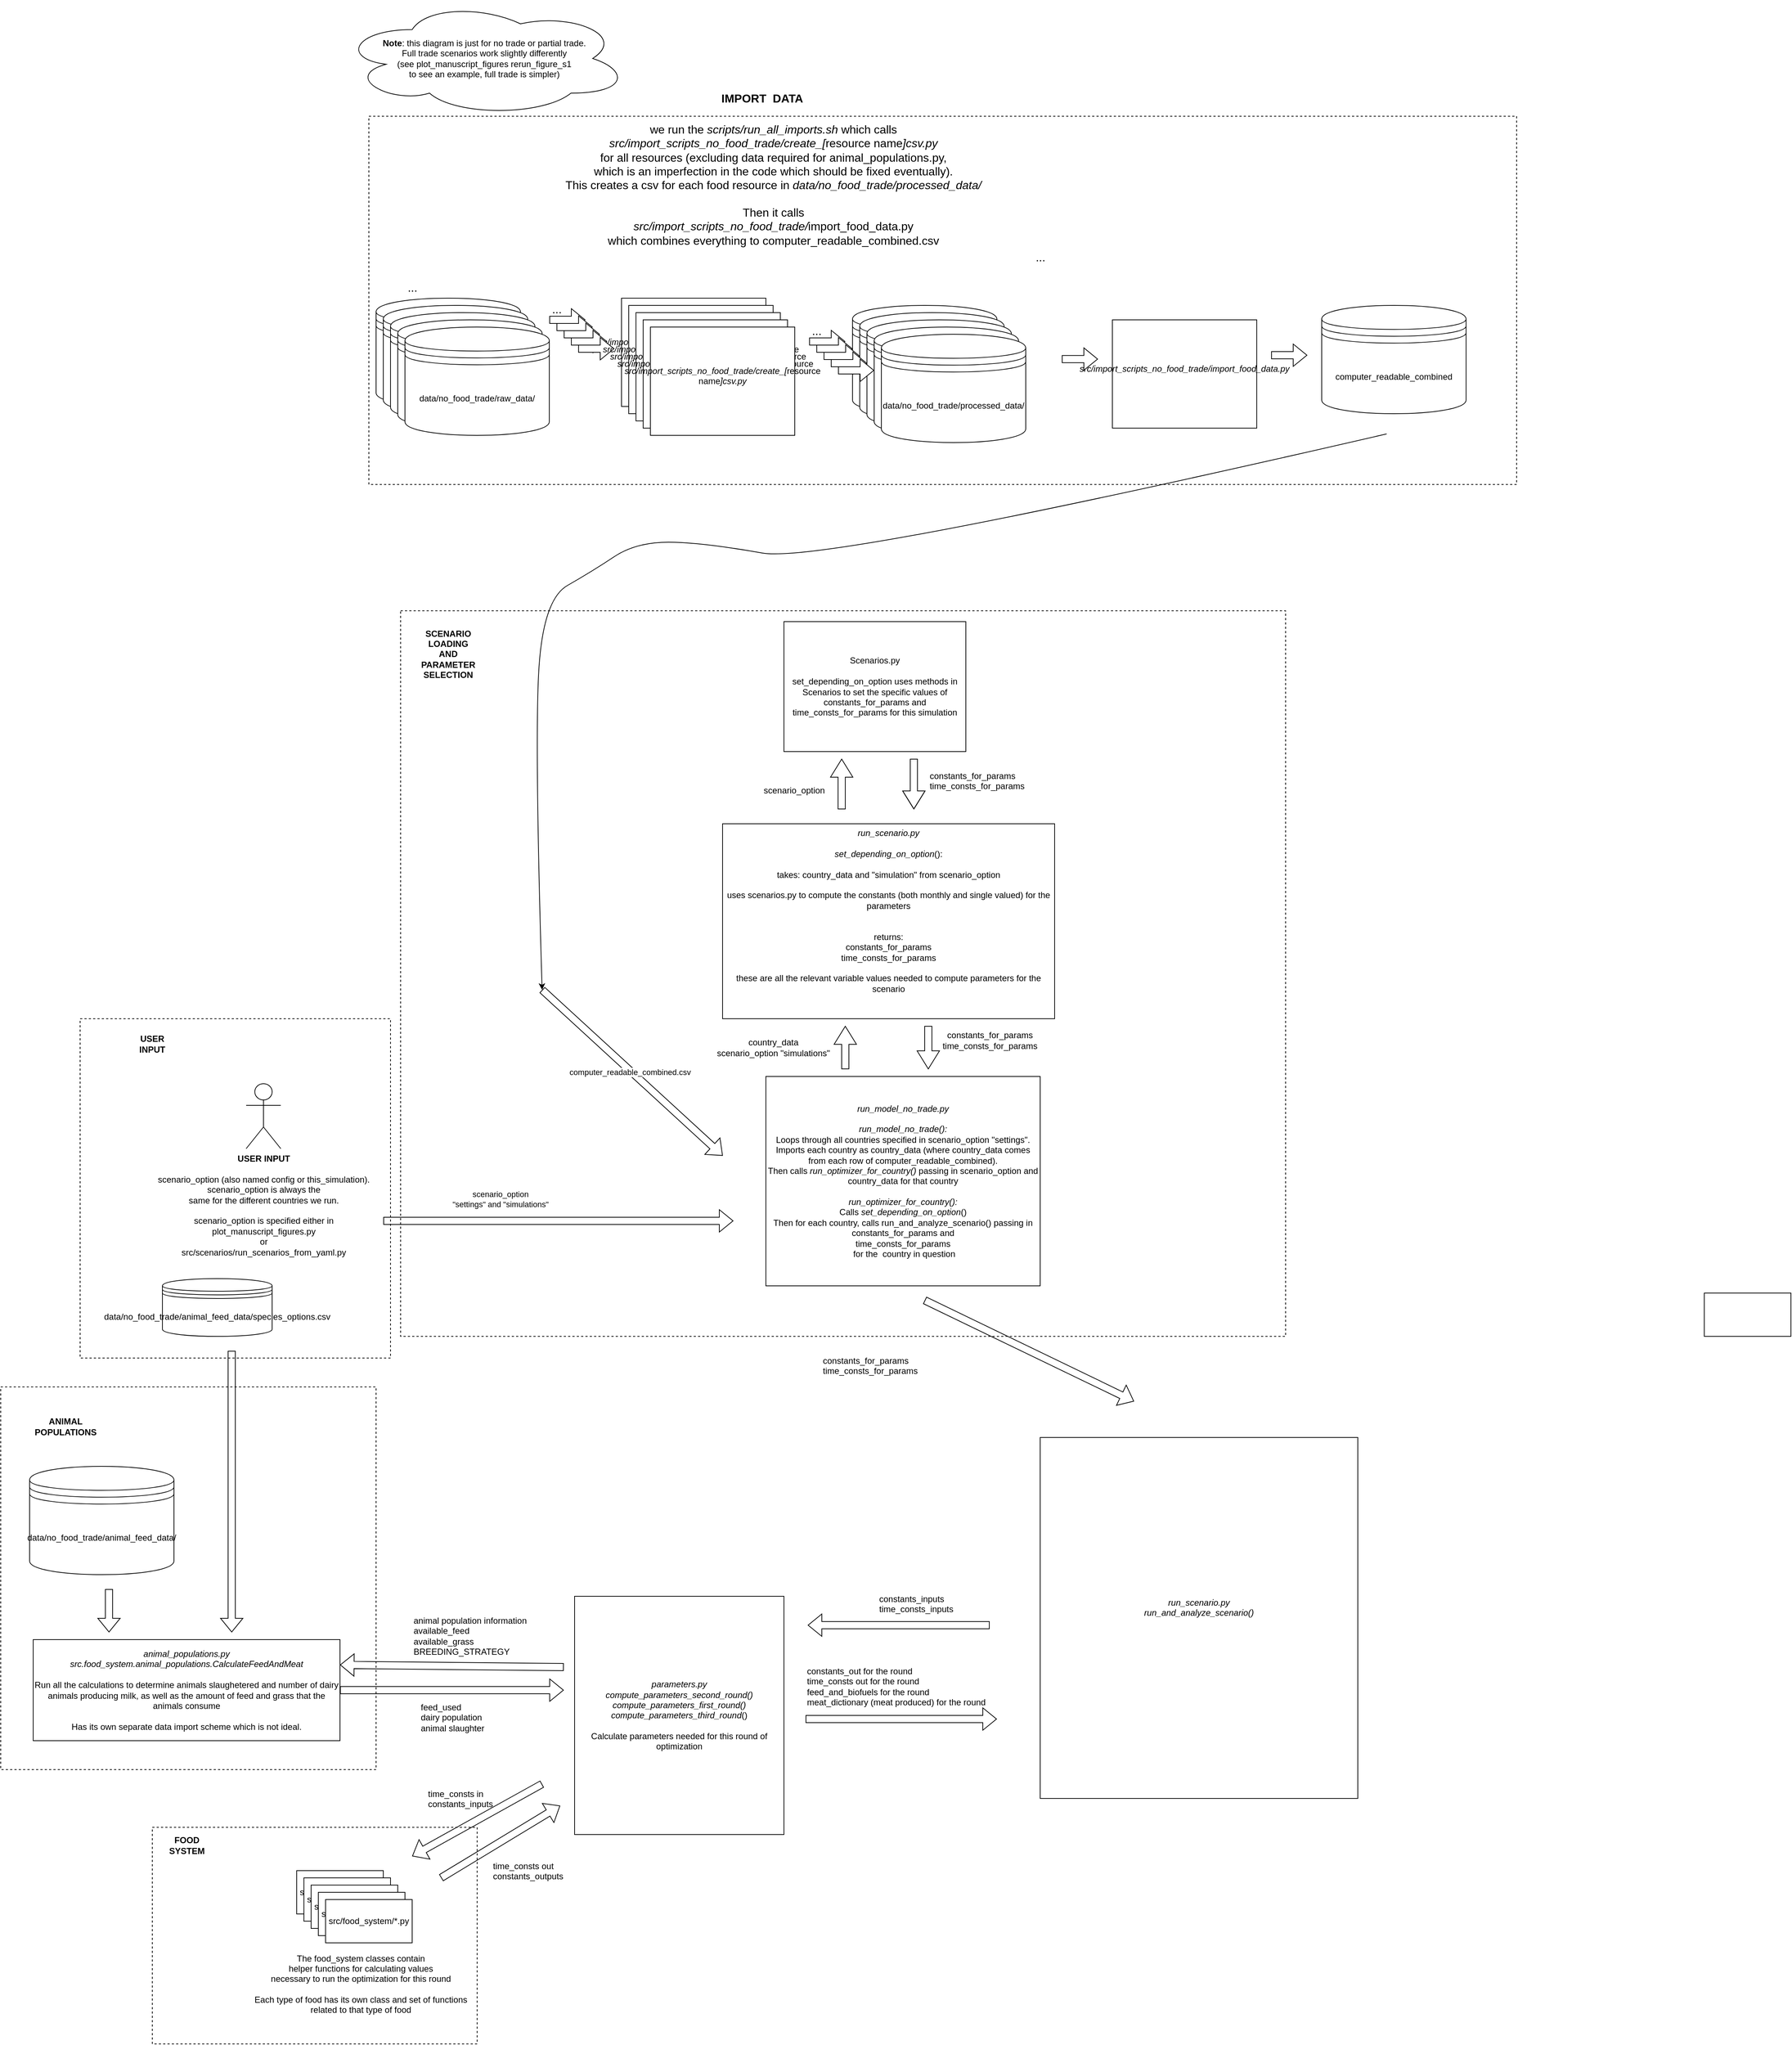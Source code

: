 <mxfile version="24.1.0" type="github">
  <diagram name="Page-1" id="vb958Nm0k1HjrjN-Do-v">
    <mxGraphModel dx="4261" dy="3985" grid="1" gridSize="10" guides="1" tooltips="1" connect="1" arrows="1" fold="1" page="1" pageScale="1" pageWidth="1654" pageHeight="2336" math="0" shadow="0">
      <root>
        <mxCell id="0" />
        <mxCell id="1" parent="0" />
        <mxCell id="Nyg9t3aIWLBTnF1s83V8-12" value="" style="rounded=0;whiteSpace=wrap;html=1;fillColor=none;dashed=1;" vertex="1" parent="1">
          <mxGeometry x="-280" y="870" width="450" height="300" as="geometry" />
        </mxCell>
        <mxCell id="GCf3FXKfKVam4WNOABnw-21" value="" style="rounded=0;whiteSpace=wrap;html=1;fillColor=none;dashed=1;" parent="1" vertex="1">
          <mxGeometry x="-490" y="260" width="520" height="530" as="geometry" />
        </mxCell>
        <mxCell id="GCf3FXKfKVam4WNOABnw-6" value="" style="rounded=0;whiteSpace=wrap;html=1;fillColor=none;dashed=1;" parent="1" vertex="1">
          <mxGeometry x="20" y="-1500" width="1590" height="510" as="geometry" />
        </mxCell>
        <mxCell id="GCf3FXKfKVam4WNOABnw-7" value="" style="rounded=0;whiteSpace=wrap;html=1;fillColor=none;dashed=1;" parent="1" vertex="1">
          <mxGeometry x="64" y="-815" width="1226" height="1005" as="geometry" />
        </mxCell>
        <mxCell id="RVlSqpslpW0tmy56jza0-9" value="&lt;b&gt;USER INPUT&lt;/b&gt;&lt;br&gt;&lt;br&gt;&lt;div&gt;scenario_option (also named config or this_simulation).&lt;/div&gt;&lt;div&gt;scenario_option is always the &lt;br&gt;&lt;/div&gt;&lt;div&gt;same for the different countries we run.&lt;/div&gt;&lt;div&gt;&lt;br&gt;&lt;/div&gt;&lt;div&gt;scenario_option is specified either in&lt;br&gt;&lt;/div&gt;&lt;div&gt;plot_manuscript_figures.py&lt;/div&gt;&lt;div&gt; or &lt;br&gt;&lt;/div&gt;&lt;div&gt;src/scenarios/run_scenarios_from_yaml.py&lt;br&gt;&lt;/div&gt;" style="shape=umlActor;verticalLabelPosition=bottom;verticalAlign=top;html=1;outlineConnect=0;" parent="1" vertex="1">
          <mxGeometry x="-150" y="-160" width="48" height="90" as="geometry" />
        </mxCell>
        <mxCell id="RVlSqpslpW0tmy56jza0-10" value="scenario_option&lt;br&gt;&lt;div&gt;&quot;settings&quot; and &quot;simulations&quot;&lt;br&gt;&lt;/div&gt;" style="shape=flexArrow;endArrow=classic;html=1;rounded=0;" parent="1" edge="1">
          <mxGeometry x="-0.333" y="30" width="50" height="50" relative="1" as="geometry">
            <mxPoint x="40" y="30" as="sourcePoint" />
            <mxPoint x="525" y="30" as="targetPoint" />
            <mxPoint as="offset" />
          </mxGeometry>
        </mxCell>
        <mxCell id="tfmpyOpyPmMC_fq-cLrZ-1" value="" style="shape=flexArrow;endArrow=classic;html=1;rounded=0;" parent="1" edge="1">
          <mxGeometry width="50" height="50" relative="1" as="geometry">
            <mxPoint x="790" y="140" as="sourcePoint" />
            <mxPoint x="1080" y="280" as="targetPoint" />
          </mxGeometry>
        </mxCell>
        <mxCell id="tfmpyOpyPmMC_fq-cLrZ-2" value="&lt;div&gt;&lt;i&gt;run_model_no_trade.py&lt;br&gt;&lt;/i&gt;&lt;/div&gt;&lt;div&gt;&lt;i&gt;&lt;br&gt;&lt;/i&gt;&lt;/div&gt;&lt;div&gt;&lt;i&gt;run_model_no_trade():&lt;/i&gt;&lt;br&gt;&lt;/div&gt;&lt;div&gt;Loops through all countries specified in scenario_option &quot;settings&quot;.&lt;/div&gt;&lt;div&gt;&lt;div&gt;Imports each country as country_data (where country_data comes from each row of computer_readable_combined).&lt;/div&gt;&lt;/div&gt;&lt;div&gt;Then calls&lt;i&gt; &lt;/i&gt;&lt;i&gt;run_optimizer_for_country() &lt;/i&gt;passing in scenario_option and country_data for that country&lt;i&gt;&lt;br&gt;&lt;/i&gt;&lt;/div&gt;&lt;div&gt;&lt;br&gt;&lt;div&gt;&lt;i&gt;run_optimizer_for_country():&lt;/i&gt;&lt;/div&gt;&lt;/div&gt;&lt;div&gt;Calls &lt;i&gt;set_depending_on_option&lt;/i&gt;()&lt;/div&gt;&lt;div&gt;Then for each country, calls run_and_analyze_scenario() passing in &lt;br&gt;&lt;div&gt;constants_for_params and&lt;br&gt;&lt;/div&gt;time_consts_for_params&lt;/div&gt;&amp;nbsp;for the&amp;nbsp; country in question" style="rounded=0;whiteSpace=wrap;html=1;" parent="1" vertex="1">
          <mxGeometry x="570" y="-170" width="380" height="290" as="geometry" />
        </mxCell>
        <mxCell id="tfmpyOpyPmMC_fq-cLrZ-4" value="&lt;div&gt;&lt;b&gt;Note&lt;/b&gt;: this diagram is just for no trade or partial trade. &lt;br&gt;&lt;/div&gt;&lt;div&gt;Full trade scenarios work slightly differently &lt;br&gt;&lt;/div&gt;&lt;div&gt;(see plot_manuscript_figures rerun_figure_s1 &lt;br&gt;&lt;/div&gt;&lt;div&gt;to see an example, full trade is simpler)&lt;/div&gt;" style="ellipse;shape=cloud;whiteSpace=wrap;html=1;" parent="1" vertex="1">
          <mxGeometry x="-20" y="-1660" width="400" height="160" as="geometry" />
        </mxCell>
        <mxCell id="tfmpyOpyPmMC_fq-cLrZ-7" value="&lt;div&gt;Scenarios.py&lt;/div&gt;&lt;div&gt;&lt;br&gt;&lt;/div&gt;&lt;div&gt;set_depending_on_option uses methods in Scenarios to set the specific values of constants_for_params and&lt;br&gt;time_consts_for_params for this simulation&lt;/div&gt;" style="rounded=0;whiteSpace=wrap;html=1;" parent="1" vertex="1">
          <mxGeometry x="595" y="-800" width="252" height="180" as="geometry" />
        </mxCell>
        <UserObject label="&lt;div&gt;&lt;i&gt;run_scenario.py&lt;/i&gt;&lt;br&gt;&lt;/div&gt;&lt;div&gt;&lt;br&gt;&lt;/div&gt;&lt;div&gt;&lt;i&gt;set_depending_on_option&lt;/i&gt;():&lt;/div&gt;&lt;div&gt;&lt;br&gt;&lt;/div&gt;takes: country_data and &quot;simulation&quot; from scenario_option&lt;br&gt;&lt;br&gt;uses scenarios.py to compute the constants (both monthly and single valued) for the parameters&lt;br&gt;&lt;br&gt;&lt;br&gt;&lt;div&gt;returns:&lt;/div&gt;&lt;div&gt;constants_for_params&lt;/div&gt;time_consts_for_params&lt;br&gt;&lt;br&gt;these are all the relevant variable values needed to compute parameters for the scenario&lt;div&gt;&lt;br&gt;&lt;/div&gt;&lt;div&gt;&lt;br&gt;&lt;/div&gt;" link="set_depending_on_option&lt;br&gt;takes: country_data and scenario_option&lt;br&gt;&lt;br&gt;uses scenarios.py to compute the constants (both monthly and single valued) for the parameters&lt;br&gt;&lt;br&gt;&lt;br&gt;returns:constants_for_params&lt;br&gt;time_consts_for_params&lt;br&gt;&lt;br&gt;these are all the relevant variable values for the scenario&lt;div&gt;&lt;br&gt;&lt;/div&gt;&lt;div&gt;&lt;br&gt;&lt;/div&gt;" id="tfmpyOpyPmMC_fq-cLrZ-9">
          <mxCell style="rounded=0;whiteSpace=wrap;html=1;" parent="1" vertex="1">
            <mxGeometry x="510" y="-520" width="460" height="270" as="geometry" />
          </mxCell>
        </UserObject>
        <mxCell id="tfmpyOpyPmMC_fq-cLrZ-12" value="" style="shape=flexArrow;endArrow=classic;html=1;rounded=0;fontSize=12;startSize=8;endSize=8;curved=1;" parent="1" edge="1">
          <mxGeometry width="50" height="50" relative="1" as="geometry">
            <mxPoint x="675" y="-540" as="sourcePoint" />
            <mxPoint x="675" y="-610" as="targetPoint" />
          </mxGeometry>
        </mxCell>
        <mxCell id="tfmpyOpyPmMC_fq-cLrZ-13" value="" style="shape=flexArrow;endArrow=classic;html=1;rounded=0;fontSize=12;startSize=8;endSize=8;curved=1;" parent="1" edge="1">
          <mxGeometry width="50" height="50" relative="1" as="geometry">
            <mxPoint x="775" y="-610" as="sourcePoint" />
            <mxPoint x="775" y="-540" as="targetPoint" />
            <Array as="points">
              <mxPoint x="775" y="-570" />
            </Array>
          </mxGeometry>
        </mxCell>
        <mxCell id="tfmpyOpyPmMC_fq-cLrZ-14" value="scenario_option" style="text;whiteSpace=wrap;html=1;" parent="1" vertex="1">
          <mxGeometry x="565" y="-580" width="120" height="40" as="geometry" />
        </mxCell>
        <mxCell id="tfmpyOpyPmMC_fq-cLrZ-15" value="&lt;div&gt;constants_for_params&lt;/div&gt;time_consts_for_params" style="text;whiteSpace=wrap;html=1;" parent="1" vertex="1">
          <mxGeometry x="795" y="-600" width="160" height="50" as="geometry" />
        </mxCell>
        <mxCell id="tfmpyOpyPmMC_fq-cLrZ-16" value="&lt;div&gt;country_data&lt;/div&gt;&lt;div&gt;scenario_option &quot;simulations&quot;&lt;br&gt;&lt;/div&gt;" style="shape=flexArrow;endArrow=classic;html=1;rounded=0;fontSize=12;startSize=8;endSize=8;curved=1;" parent="1" edge="1">
          <mxGeometry y="100" width="50" height="50" relative="1" as="geometry">
            <mxPoint x="680" y="-180" as="sourcePoint" />
            <mxPoint x="680" y="-240" as="targetPoint" />
            <mxPoint as="offset" />
          </mxGeometry>
        </mxCell>
        <mxCell id="tfmpyOpyPmMC_fq-cLrZ-17" value="&lt;div&gt;constants_for_params&lt;/div&gt;time_consts_for_params" style="shape=flexArrow;endArrow=classic;html=1;rounded=0;fontSize=12;startSize=8;endSize=8;curved=1;" parent="1" edge="1">
          <mxGeometry x="-0.333" y="85" width="50" height="50" relative="1" as="geometry">
            <mxPoint x="795" y="-240" as="sourcePoint" />
            <mxPoint x="795" y="-180" as="targetPoint" />
            <mxPoint as="offset" />
          </mxGeometry>
        </mxCell>
        <mxCell id="tfmpyOpyPmMC_fq-cLrZ-22" value="&lt;div&gt;&lt;div&gt; &lt;i&gt;src/import_scripts_no_food_trade/&lt;/i&gt;&lt;i&gt;create_[&lt;/i&gt;resource name&lt;i&gt;]csv.py&lt;/i&gt;&lt;/div&gt;&lt;/div&gt;&lt;div&gt;&lt;br&gt;&lt;/div&gt;" style="rounded=0;whiteSpace=wrap;html=1;" parent="1" vertex="1">
          <mxGeometry x="370" y="-1248" width="200" height="150" as="geometry" />
        </mxCell>
        <mxCell id="tfmpyOpyPmMC_fq-cLrZ-23" value="computer_readable_combined" style="shape=datastore;whiteSpace=wrap;html=1;" parent="1" vertex="1">
          <mxGeometry x="1340" y="-1238" width="200" height="150" as="geometry" />
        </mxCell>
        <mxCell id="tfmpyOpyPmMC_fq-cLrZ-24" value="data/no_food_trade/raw_data/" style="shape=datastore;whiteSpace=wrap;html=1;" parent="1" vertex="1">
          <mxGeometry x="30" y="-1248" width="200" height="150" as="geometry" />
        </mxCell>
        <mxCell id="tfmpyOpyPmMC_fq-cLrZ-27" value="IMPORT&amp;nbsp; DATA" style="text;html=1;align=center;verticalAlign=middle;whiteSpace=wrap;rounded=0;fontSize=16;fontStyle=1" parent="1" vertex="1">
          <mxGeometry x="420" y="-1540" width="290" height="30" as="geometry" />
        </mxCell>
        <mxCell id="tfmpyOpyPmMC_fq-cLrZ-28" value="&lt;div&gt;we run the &lt;i&gt;scripts/run_all_imports.sh&lt;/i&gt; which calls&lt;/div&gt;&lt;div&gt; &lt;i&gt;src/import_scripts_no_food_trade/&lt;/i&gt;&lt;i&gt;create_[&lt;/i&gt;resource name&lt;i&gt;]csv.py&lt;/i&gt;&lt;/div&gt;&lt;div&gt;for all resources (excluding data required for animal_populations.py,&lt;/div&gt;&lt;div&gt; which is an imperfection in the code which should be fixed eventually).&lt;/div&gt;&lt;div&gt;This creates a csv for each food resource in &lt;i&gt;data/no_food_trade/processed_data/&lt;/i&gt;&lt;br&gt;&lt;/div&gt;&lt;br&gt;Then it calls &lt;div&gt; &lt;i&gt;src/import_scripts_no_food_trade/&lt;/i&gt;import_food_data.py&lt;/div&gt;&lt;div&gt;which combines everything to computer_readable_combined.csv&lt;br&gt;&lt;/div&gt;" style="text;html=1;align=center;verticalAlign=middle;resizable=0;points=[];autosize=1;strokeColor=none;fillColor=none;fontSize=16;" parent="1" vertex="1">
          <mxGeometry x="280" y="-1500" width="600" height="190" as="geometry" />
        </mxCell>
        <mxCell id="tfmpyOpyPmMC_fq-cLrZ-29" value="data/no_food_trade/raw_data/" style="shape=datastore;whiteSpace=wrap;html=1;" parent="1" vertex="1">
          <mxGeometry x="40" y="-1238" width="200" height="150" as="geometry" />
        </mxCell>
        <mxCell id="tfmpyOpyPmMC_fq-cLrZ-30" value="data/no_food_trade/raw_data/" style="shape=datastore;whiteSpace=wrap;html=1;" parent="1" vertex="1">
          <mxGeometry x="50" y="-1228" width="200" height="150" as="geometry" />
        </mxCell>
        <mxCell id="tfmpyOpyPmMC_fq-cLrZ-31" value="data/no_food_trade/raw_data/" style="shape=datastore;whiteSpace=wrap;html=1;" parent="1" vertex="1">
          <mxGeometry x="60" y="-1218" width="200" height="150" as="geometry" />
        </mxCell>
        <mxCell id="tfmpyOpyPmMC_fq-cLrZ-32" value="data/no_food_trade/raw_data/" style="shape=datastore;whiteSpace=wrap;html=1;" parent="1" vertex="1">
          <mxGeometry x="70" y="-1208" width="200" height="150" as="geometry" />
        </mxCell>
        <mxCell id="tfmpyOpyPmMC_fq-cLrZ-37" value="" style="shape=flexArrow;endArrow=classic;html=1;rounded=0;fillColor=default;" parent="1" edge="1">
          <mxGeometry width="50" height="50" relative="1" as="geometry">
            <mxPoint x="270" y="-1218" as="sourcePoint" />
            <mxPoint x="320" y="-1218" as="targetPoint" />
          </mxGeometry>
        </mxCell>
        <mxCell id="tfmpyOpyPmMC_fq-cLrZ-39" value="" style="shape=flexArrow;endArrow=classic;html=1;rounded=0;fillColor=default;" parent="1" edge="1">
          <mxGeometry width="50" height="50" relative="1" as="geometry">
            <mxPoint x="280" y="-1208" as="sourcePoint" />
            <mxPoint x="330" y="-1208" as="targetPoint" />
          </mxGeometry>
        </mxCell>
        <mxCell id="tfmpyOpyPmMC_fq-cLrZ-40" value="" style="shape=flexArrow;endArrow=classic;html=1;rounded=0;fillColor=default;" parent="1" edge="1">
          <mxGeometry width="50" height="50" relative="1" as="geometry">
            <mxPoint x="290" y="-1198" as="sourcePoint" />
            <mxPoint x="340" y="-1198" as="targetPoint" />
          </mxGeometry>
        </mxCell>
        <mxCell id="tfmpyOpyPmMC_fq-cLrZ-41" value="" style="shape=flexArrow;endArrow=classic;html=1;rounded=0;fillColor=default;" parent="1" edge="1">
          <mxGeometry width="50" height="50" relative="1" as="geometry">
            <mxPoint x="300" y="-1188" as="sourcePoint" />
            <mxPoint x="350" y="-1188" as="targetPoint" />
          </mxGeometry>
        </mxCell>
        <mxCell id="tfmpyOpyPmMC_fq-cLrZ-42" value="" style="shape=flexArrow;endArrow=classic;html=1;rounded=0;fillColor=default;" parent="1" edge="1">
          <mxGeometry width="50" height="50" relative="1" as="geometry">
            <mxPoint x="310" y="-1178" as="sourcePoint" />
            <mxPoint x="360" y="-1178" as="targetPoint" />
          </mxGeometry>
        </mxCell>
        <mxCell id="tfmpyOpyPmMC_fq-cLrZ-43" value="..." style="text;html=1;align=center;verticalAlign=middle;resizable=0;points=[];autosize=1;strokeColor=none;fillColor=none;fontSize=16;" parent="1" vertex="1">
          <mxGeometry x="60" y="-1278" width="40" height="30" as="geometry" />
        </mxCell>
        <mxCell id="tfmpyOpyPmMC_fq-cLrZ-44" value="..." style="text;html=1;align=center;verticalAlign=middle;resizable=0;points=[];autosize=1;strokeColor=none;fillColor=none;fontSize=16;" parent="1" vertex="1">
          <mxGeometry x="260" y="-1248" width="40" height="30" as="geometry" />
        </mxCell>
        <mxCell id="tfmpyOpyPmMC_fq-cLrZ-45" value="data/no_food_trade/raw_data/" style="shape=datastore;whiteSpace=wrap;html=1;" parent="1" vertex="1">
          <mxGeometry x="690" y="-1238" width="200" height="150" as="geometry" />
        </mxCell>
        <mxCell id="tfmpyOpyPmMC_fq-cLrZ-46" value="data/no_food_trade/raw_data/" style="shape=datastore;whiteSpace=wrap;html=1;" parent="1" vertex="1">
          <mxGeometry x="700" y="-1228" width="200" height="150" as="geometry" />
        </mxCell>
        <mxCell id="tfmpyOpyPmMC_fq-cLrZ-47" value="data/no_food_trade/raw_data/" style="shape=datastore;whiteSpace=wrap;html=1;" parent="1" vertex="1">
          <mxGeometry x="710" y="-1218" width="200" height="150" as="geometry" />
        </mxCell>
        <mxCell id="tfmpyOpyPmMC_fq-cLrZ-48" value="data/no_food_trade/raw_data/" style="shape=datastore;whiteSpace=wrap;html=1;" parent="1" vertex="1">
          <mxGeometry x="720" y="-1208" width="200" height="150" as="geometry" />
        </mxCell>
        <mxCell id="tfmpyOpyPmMC_fq-cLrZ-49" value="data/no_food_trade/processed_data/" style="shape=datastore;whiteSpace=wrap;html=1;" parent="1" vertex="1">
          <mxGeometry x="730" y="-1198" width="200" height="150" as="geometry" />
        </mxCell>
        <mxCell id="tfmpyOpyPmMC_fq-cLrZ-50" value="..." style="text;html=1;align=center;verticalAlign=middle;resizable=0;points=[];autosize=1;strokeColor=none;fillColor=none;fontSize=16;" parent="1" vertex="1">
          <mxGeometry x="930" y="-1320" width="40" height="30" as="geometry" />
        </mxCell>
        <mxCell id="tfmpyOpyPmMC_fq-cLrZ-51" value="&lt;div&gt;&lt;div&gt; &lt;i&gt;src/import_scripts_no_food_trade/&lt;/i&gt;&lt;i&gt;import_food_data.py&lt;/i&gt;&lt;/div&gt;&lt;/div&gt;&lt;div&gt;&lt;br&gt;&lt;/div&gt;" style="rounded=0;whiteSpace=wrap;html=1;" parent="1" vertex="1">
          <mxGeometry x="1050" y="-1218" width="200" height="150" as="geometry" />
        </mxCell>
        <mxCell id="tfmpyOpyPmMC_fq-cLrZ-52" value="&lt;div&gt;&lt;div&gt; &lt;i&gt;src/import_scripts_no_food_trade/&lt;/i&gt;&lt;i&gt;create_[&lt;/i&gt;resource name&lt;i&gt;]csv.py&lt;/i&gt;&lt;/div&gt;&lt;/div&gt;&lt;div&gt;&lt;br&gt;&lt;/div&gt;" style="rounded=0;whiteSpace=wrap;html=1;" parent="1" vertex="1">
          <mxGeometry x="380" y="-1238" width="200" height="150" as="geometry" />
        </mxCell>
        <mxCell id="tfmpyOpyPmMC_fq-cLrZ-53" value="&lt;div&gt;&lt;div&gt; &lt;i&gt;src/import_scripts_no_food_trade/&lt;/i&gt;&lt;i&gt;create_[&lt;/i&gt;resource name&lt;i&gt;]csv.py&lt;/i&gt;&lt;/div&gt;&lt;/div&gt;&lt;div&gt;&lt;br&gt;&lt;/div&gt;" style="rounded=0;whiteSpace=wrap;html=1;" parent="1" vertex="1">
          <mxGeometry x="390" y="-1228" width="200" height="150" as="geometry" />
        </mxCell>
        <mxCell id="tfmpyOpyPmMC_fq-cLrZ-54" value="&lt;div&gt;&lt;div&gt; &lt;i&gt;src/import_scripts_no_food_trade/&lt;/i&gt;&lt;i&gt;create_[&lt;/i&gt;resource name&lt;i&gt;]csv.py&lt;/i&gt;&lt;/div&gt;&lt;/div&gt;&lt;div&gt;&lt;br&gt;&lt;/div&gt;" style="rounded=0;whiteSpace=wrap;html=1;" parent="1" vertex="1">
          <mxGeometry x="400" y="-1218" width="200" height="150" as="geometry" />
        </mxCell>
        <mxCell id="tfmpyOpyPmMC_fq-cLrZ-55" value="&lt;div&gt;&lt;div&gt; &lt;i&gt;src/import_scripts_no_food_trade/&lt;/i&gt;&lt;i&gt;create_[&lt;/i&gt;resource name&lt;i&gt;]csv.py&lt;/i&gt;&lt;/div&gt;&lt;/div&gt;&lt;div&gt;&lt;br&gt;&lt;/div&gt;" style="rounded=0;whiteSpace=wrap;html=1;" parent="1" vertex="1">
          <mxGeometry x="410" y="-1208" width="200" height="150" as="geometry" />
        </mxCell>
        <mxCell id="tfmpyOpyPmMC_fq-cLrZ-60" value="" style="shape=flexArrow;endArrow=classic;html=1;rounded=0;fillColor=default;" parent="1" edge="1">
          <mxGeometry width="50" height="50" relative="1" as="geometry">
            <mxPoint x="980" y="-1163.67" as="sourcePoint" />
            <mxPoint x="1030" y="-1163.67" as="targetPoint" />
          </mxGeometry>
        </mxCell>
        <mxCell id="tfmpyOpyPmMC_fq-cLrZ-62" value="" style="shape=flexArrow;endArrow=classic;html=1;rounded=0;fillColor=default;" parent="1" edge="1">
          <mxGeometry width="50" height="50" relative="1" as="geometry">
            <mxPoint x="630" y="-1188" as="sourcePoint" />
            <mxPoint x="680" y="-1188" as="targetPoint" />
          </mxGeometry>
        </mxCell>
        <mxCell id="tfmpyOpyPmMC_fq-cLrZ-63" value="" style="shape=flexArrow;endArrow=classic;html=1;rounded=0;fillColor=default;" parent="1" edge="1">
          <mxGeometry width="50" height="50" relative="1" as="geometry">
            <mxPoint x="640" y="-1178" as="sourcePoint" />
            <mxPoint x="690" y="-1178" as="targetPoint" />
          </mxGeometry>
        </mxCell>
        <mxCell id="tfmpyOpyPmMC_fq-cLrZ-64" value="" style="shape=flexArrow;endArrow=classic;html=1;rounded=0;fillColor=default;" parent="1" edge="1">
          <mxGeometry width="50" height="50" relative="1" as="geometry">
            <mxPoint x="650" y="-1168" as="sourcePoint" />
            <mxPoint x="700" y="-1168" as="targetPoint" />
          </mxGeometry>
        </mxCell>
        <mxCell id="tfmpyOpyPmMC_fq-cLrZ-65" value="" style="shape=flexArrow;endArrow=classic;html=1;rounded=0;fillColor=default;" parent="1" edge="1">
          <mxGeometry width="50" height="50" relative="1" as="geometry">
            <mxPoint x="660" y="-1158" as="sourcePoint" />
            <mxPoint x="710" y="-1158" as="targetPoint" />
          </mxGeometry>
        </mxCell>
        <mxCell id="tfmpyOpyPmMC_fq-cLrZ-66" value="" style="shape=flexArrow;endArrow=classic;html=1;rounded=0;fillColor=default;" parent="1" edge="1">
          <mxGeometry width="50" height="50" relative="1" as="geometry">
            <mxPoint x="670" y="-1148" as="sourcePoint" />
            <mxPoint x="720" y="-1148" as="targetPoint" />
          </mxGeometry>
        </mxCell>
        <mxCell id="tfmpyOpyPmMC_fq-cLrZ-67" value="..." style="text;html=1;align=center;verticalAlign=middle;resizable=0;points=[];autosize=1;strokeColor=none;fillColor=none;fontSize=16;" parent="1" vertex="1">
          <mxGeometry x="620" y="-1218" width="40" height="30" as="geometry" />
        </mxCell>
        <mxCell id="tfmpyOpyPmMC_fq-cLrZ-68" value="" style="shape=flexArrow;endArrow=classic;html=1;rounded=0;fillColor=default;" parent="1" edge="1">
          <mxGeometry width="50" height="50" relative="1" as="geometry">
            <mxPoint x="1270" y="-1169" as="sourcePoint" />
            <mxPoint x="1320" y="-1169" as="targetPoint" />
          </mxGeometry>
        </mxCell>
        <mxCell id="tfmpyOpyPmMC_fq-cLrZ-69" value="&lt;div&gt;constants_for_params &lt;br&gt;&lt;/div&gt;time_consts_for_params" style="text;whiteSpace=wrap;html=1;" parent="1" vertex="1">
          <mxGeometry x="647" y="210" width="180" height="50" as="geometry" />
        </mxCell>
        <mxCell id="GCf3FXKfKVam4WNOABnw-1" value="&amp;nbsp;computer_readable_combined.csv" style="shape=flexArrow;endArrow=classic;html=1;rounded=0;entryX=0.364;entryY=0.751;entryDx=0;entryDy=0;entryPerimeter=0;" parent="1" target="GCf3FXKfKVam4WNOABnw-7" edge="1">
          <mxGeometry x="-0.024" y="-3" width="50" height="50" relative="1" as="geometry">
            <mxPoint x="260" y="-290" as="sourcePoint" />
            <mxPoint x="509.75" y="-105" as="targetPoint" />
            <mxPoint as="offset" />
          </mxGeometry>
        </mxCell>
        <mxCell id="GCf3FXKfKVam4WNOABnw-3" value="" style="curved=1;endArrow=classic;html=1;rounded=0;" parent="1" edge="1">
          <mxGeometry width="50" height="50" relative="1" as="geometry">
            <mxPoint x="1430" y="-1060" as="sourcePoint" />
            <mxPoint x="260" y="-290" as="targetPoint" />
            <Array as="points">
              <mxPoint x="650" y="-880" />
              <mxPoint x="480" y="-910" />
              <mxPoint x="390" y="-910" />
              <mxPoint x="330" y="-870" />
              <mxPoint x="260" y="-830" />
              <mxPoint x="250" y="-620" />
            </Array>
          </mxGeometry>
        </mxCell>
        <mxCell id="GCf3FXKfKVam4WNOABnw-8" value="&lt;b&gt;SCENARIO LOADING AND PARAMETER SELECTION&lt;br&gt;&lt;/b&gt;" style="text;html=1;align=center;verticalAlign=middle;whiteSpace=wrap;rounded=0;" parent="1" vertex="1">
          <mxGeometry x="100" y="-770" width="60" height="30" as="geometry" />
        </mxCell>
        <mxCell id="GCf3FXKfKVam4WNOABnw-10" value="&lt;div&gt;&lt;i&gt;animal_populations.py&lt;/i&gt;&lt;/div&gt;&lt;div&gt;&lt;i&gt;src.food_system.animal_populations.CalculateFeedAndMeat&lt;/i&gt;&lt;/div&gt;&lt;div&gt;&lt;br&gt;&lt;/div&gt;&lt;div&gt;Run all the calculations to determine animals slaughetered and number of dairy animals producing milk, as well as the amount of feed and grass that the animals consume&lt;br&gt;&lt;/div&gt;&lt;div&gt;&lt;br&gt;&lt;/div&gt;&lt;div&gt;Has its own separate data import scheme which is not ideal.&lt;br&gt;&lt;/div&gt;" style="rounded=0;whiteSpace=wrap;html=1;" parent="1" vertex="1">
          <mxGeometry x="-445" y="610" width="425" height="140" as="geometry" />
        </mxCell>
        <mxCell id="GCf3FXKfKVam4WNOABnw-11" value="" style="shape=flexArrow;endArrow=classic;html=1;rounded=0;entryX=1;entryY=0.25;entryDx=0;entryDy=0;" parent="1" target="GCf3FXKfKVam4WNOABnw-10" edge="1">
          <mxGeometry width="50" height="50" relative="1" as="geometry">
            <mxPoint x="290" y="648" as="sourcePoint" />
            <mxPoint x="40" y="640" as="targetPoint" />
          </mxGeometry>
        </mxCell>
        <mxCell id="GCf3FXKfKVam4WNOABnw-12" value="" style="shape=flexArrow;endArrow=classic;html=1;rounded=0;" parent="1" source="GCf3FXKfKVam4WNOABnw-10" edge="1">
          <mxGeometry width="50" height="50" relative="1" as="geometry">
            <mxPoint x="45" y="700" as="sourcePoint" />
            <mxPoint x="290" y="680" as="targetPoint" />
          </mxGeometry>
        </mxCell>
        <mxCell id="GCf3FXKfKVam4WNOABnw-13" value="&lt;div&gt;animal population information&lt;/div&gt;&lt;div&gt;available_feed&lt;br&gt;available_grass&lt;br&gt;BREEDING_STRATEGY&lt;/div&gt;&lt;div&gt;&lt;br&gt;&lt;/div&gt;" style="text;whiteSpace=wrap;html=1;" parent="1" vertex="1">
          <mxGeometry x="80" y="570" width="190" height="100" as="geometry" />
        </mxCell>
        <mxCell id="GCf3FXKfKVam4WNOABnw-14" value="&lt;div&gt;feed_used&lt;/div&gt;&lt;div&gt;dairy population&lt;/div&gt;animal slaughter" style="text;whiteSpace=wrap;html=1;" parent="1" vertex="1">
          <mxGeometry x="90" y="690" width="100" height="60" as="geometry" />
        </mxCell>
        <mxCell id="GCf3FXKfKVam4WNOABnw-15" value="data/no_food_trade/animal_feed_data/" style="shape=datastore;whiteSpace=wrap;html=1;" parent="1" vertex="1">
          <mxGeometry x="-450" y="370" width="200" height="150" as="geometry" />
        </mxCell>
        <mxCell id="GCf3FXKfKVam4WNOABnw-16" value="data/no_food_trade/animal_feed_data/species_options.csv" style="shape=datastore;whiteSpace=wrap;html=1;" parent="1" vertex="1">
          <mxGeometry x="-266" y="110" width="152" height="80" as="geometry" />
        </mxCell>
        <mxCell id="GCf3FXKfKVam4WNOABnw-17" value="" style="shape=flexArrow;endArrow=classic;html=1;rounded=0;" parent="1" edge="1">
          <mxGeometry width="50" height="50" relative="1" as="geometry">
            <mxPoint x="-170" y="210" as="sourcePoint" />
            <mxPoint x="-170" y="600" as="targetPoint" />
          </mxGeometry>
        </mxCell>
        <mxCell id="GCf3FXKfKVam4WNOABnw-18" value="" style="shape=flexArrow;endArrow=classic;html=1;rounded=0;" parent="1" edge="1">
          <mxGeometry width="50" height="50" relative="1" as="geometry">
            <mxPoint x="-340" y="540" as="sourcePoint" />
            <mxPoint x="-340" y="600" as="targetPoint" />
          </mxGeometry>
        </mxCell>
        <mxCell id="GCf3FXKfKVam4WNOABnw-19" value="" style="rounded=0;whiteSpace=wrap;html=1;fillColor=none;dashed=1;" parent="1" vertex="1">
          <mxGeometry x="-380" y="-250" width="430" height="470" as="geometry" />
        </mxCell>
        <mxCell id="GCf3FXKfKVam4WNOABnw-20" value="&lt;b&gt;USER INPUT&lt;br&gt;&lt;/b&gt;" style="text;html=1;align=center;verticalAlign=middle;whiteSpace=wrap;rounded=0;" parent="1" vertex="1">
          <mxGeometry x="-310" y="-230" width="60" height="30" as="geometry" />
        </mxCell>
        <mxCell id="GCf3FXKfKVam4WNOABnw-22" value="&lt;b&gt;ANIMAL POPULATIONS&lt;br&gt;&lt;/b&gt;" style="text;html=1;align=center;verticalAlign=middle;whiteSpace=wrap;rounded=0;" parent="1" vertex="1">
          <mxGeometry x="-430" y="300" width="60" height="30" as="geometry" />
        </mxCell>
        <mxCell id="GCf3FXKfKVam4WNOABnw-23" value="&lt;div&gt;&lt;i&gt;parameters.py&lt;/i&gt;&lt;/div&gt;&lt;div&gt;&lt;i&gt;compute_parameters_second_round()&lt;br&gt;compute_parameters_first_round()&lt;br&gt;compute_parameters_third_round&lt;/i&gt;()&lt;/div&gt;&lt;div&gt;&lt;br&gt;&lt;/div&gt;&lt;div&gt;Calculate parameters needed for this round of optimization&lt;br&gt;&lt;/div&gt;" style="rounded=0;whiteSpace=wrap;html=1;" parent="1" vertex="1">
          <mxGeometry x="305" y="550" width="290" height="330" as="geometry" />
        </mxCell>
        <mxCell id="GCf3FXKfKVam4WNOABnw-24" value="constants_inputs&#xa;time_consts_inputs" style="text;whiteSpace=wrap;" parent="1" vertex="1">
          <mxGeometry x="725" y="540" width="120" height="40" as="geometry" />
        </mxCell>
        <mxCell id="GCf3FXKfKVam4WNOABnw-26" value="constants_out for the round&#xa;time_consts out for the round&#xa;feed_and_biofuels for the round&#xa;meat_dictionary (meat produced) for the round" style="text;whiteSpace=wrap;" parent="1" vertex="1">
          <mxGeometry x="625" y="640" width="270" height="100" as="geometry" />
        </mxCell>
        <mxCell id="GCf3FXKfKVam4WNOABnw-27" value="" style="shape=flexArrow;endArrow=classic;html=1;rounded=0;" parent="1" edge="1">
          <mxGeometry width="50" height="50" relative="1" as="geometry">
            <mxPoint x="625" y="720" as="sourcePoint" />
            <mxPoint x="890" y="720" as="targetPoint" />
          </mxGeometry>
        </mxCell>
        <mxCell id="GCf3FXKfKVam4WNOABnw-29" value="" style="shape=flexArrow;endArrow=classic;html=1;rounded=0;" parent="1" edge="1">
          <mxGeometry width="50" height="50" relative="1" as="geometry">
            <mxPoint x="880" y="590" as="sourcePoint" />
            <mxPoint x="628" y="590" as="targetPoint" />
          </mxGeometry>
        </mxCell>
        <mxCell id="GCf3FXKfKVam4WNOABnw-30" value="&lt;div&gt;&lt;i&gt;run_scenario.py&lt;/i&gt;&lt;/div&gt;&lt;div&gt;&lt;i&gt;run_and_analyze_scenario()&lt;/i&gt;&lt;/div&gt;&lt;div&gt;&lt;i&gt;&lt;br&gt;&lt;/i&gt;&lt;/div&gt;&lt;div&gt;&lt;i&gt;&lt;br&gt;&lt;/i&gt;&lt;/div&gt;" style="rounded=0;whiteSpace=wrap;html=1;" parent="1" vertex="1">
          <mxGeometry x="950" y="330" width="440" height="500" as="geometry" />
        </mxCell>
        <mxCell id="Nyg9t3aIWLBTnF1s83V8-1" value="" style="rounded=0;whiteSpace=wrap;html=1;" vertex="1" parent="1">
          <mxGeometry x="1870" y="130" width="120" height="60" as="geometry" />
        </mxCell>
        <mxCell id="Nyg9t3aIWLBTnF1s83V8-2" value="src/food_system/*.py" style="rounded=0;whiteSpace=wrap;html=1;" vertex="1" parent="1">
          <mxGeometry x="-80" y="930" width="120" height="60" as="geometry" />
        </mxCell>
        <mxCell id="Nyg9t3aIWLBTnF1s83V8-3" value="src/food_system/*.py" style="rounded=0;whiteSpace=wrap;html=1;" vertex="1" parent="1">
          <mxGeometry x="-70" y="940" width="120" height="60" as="geometry" />
        </mxCell>
        <mxCell id="Nyg9t3aIWLBTnF1s83V8-4" value="src/food_system/*.py" style="rounded=0;whiteSpace=wrap;html=1;" vertex="1" parent="1">
          <mxGeometry x="-60" y="950" width="120" height="60" as="geometry" />
        </mxCell>
        <mxCell id="Nyg9t3aIWLBTnF1s83V8-5" value="src/food_system/*.py" style="rounded=0;whiteSpace=wrap;html=1;" vertex="1" parent="1">
          <mxGeometry x="-50" y="960" width="120" height="60" as="geometry" />
        </mxCell>
        <mxCell id="Nyg9t3aIWLBTnF1s83V8-6" value="src/food_system/*.py" style="rounded=0;whiteSpace=wrap;html=1;" vertex="1" parent="1">
          <mxGeometry x="-40" y="970" width="120" height="60" as="geometry" />
        </mxCell>
        <mxCell id="Nyg9t3aIWLBTnF1s83V8-7" value="" style="shape=flexArrow;endArrow=classic;html=1;rounded=0;" edge="1" parent="1">
          <mxGeometry width="50" height="50" relative="1" as="geometry">
            <mxPoint x="260" y="810" as="sourcePoint" />
            <mxPoint x="80" y="910" as="targetPoint" />
          </mxGeometry>
        </mxCell>
        <mxCell id="Nyg9t3aIWLBTnF1s83V8-8" value="" style="shape=flexArrow;endArrow=classic;html=1;rounded=0;" edge="1" parent="1">
          <mxGeometry width="50" height="50" relative="1" as="geometry">
            <mxPoint x="120" y="940" as="sourcePoint" />
            <mxPoint x="285" y="840" as="targetPoint" />
          </mxGeometry>
        </mxCell>
        <mxCell id="Nyg9t3aIWLBTnF1s83V8-9" value="time_consts in&#xa;constants_inputs" style="text;whiteSpace=wrap;" vertex="1" parent="1">
          <mxGeometry x="100" y="810" width="120" height="50" as="geometry" />
        </mxCell>
        <mxCell id="Nyg9t3aIWLBTnF1s83V8-10" value="time_consts out&#xa;constants_outputs" style="text;whiteSpace=wrap;" vertex="1" parent="1">
          <mxGeometry x="190" y="910" width="120" height="50" as="geometry" />
        </mxCell>
        <mxCell id="Nyg9t3aIWLBTnF1s83V8-11" value="&lt;div&gt;&lt;br&gt;&lt;/div&gt;&lt;div&gt;The food_system classes contain&lt;br&gt;&lt;/div&gt;&lt;div&gt;helper functions for calculating values &lt;br&gt;&lt;/div&gt;&lt;div&gt;necessary to run the optimization for this round&lt;/div&gt;&lt;div&gt;&lt;br&gt;&lt;/div&gt;Each type of food has its own class and set of functions related to that type of food" style="text;html=1;align=center;verticalAlign=middle;whiteSpace=wrap;rounded=0;" vertex="1" parent="1">
          <mxGeometry x="-142" y="1060" width="302" height="40" as="geometry" />
        </mxCell>
        <mxCell id="Nyg9t3aIWLBTnF1s83V8-13" value="&lt;b&gt;FOOD SYSTEM&lt;br&gt;&lt;/b&gt;" style="text;html=1;align=center;verticalAlign=middle;whiteSpace=wrap;rounded=0;" vertex="1" parent="1">
          <mxGeometry x="-262.5" y="880" width="60" height="30" as="geometry" />
        </mxCell>
      </root>
    </mxGraphModel>
  </diagram>
</mxfile>
